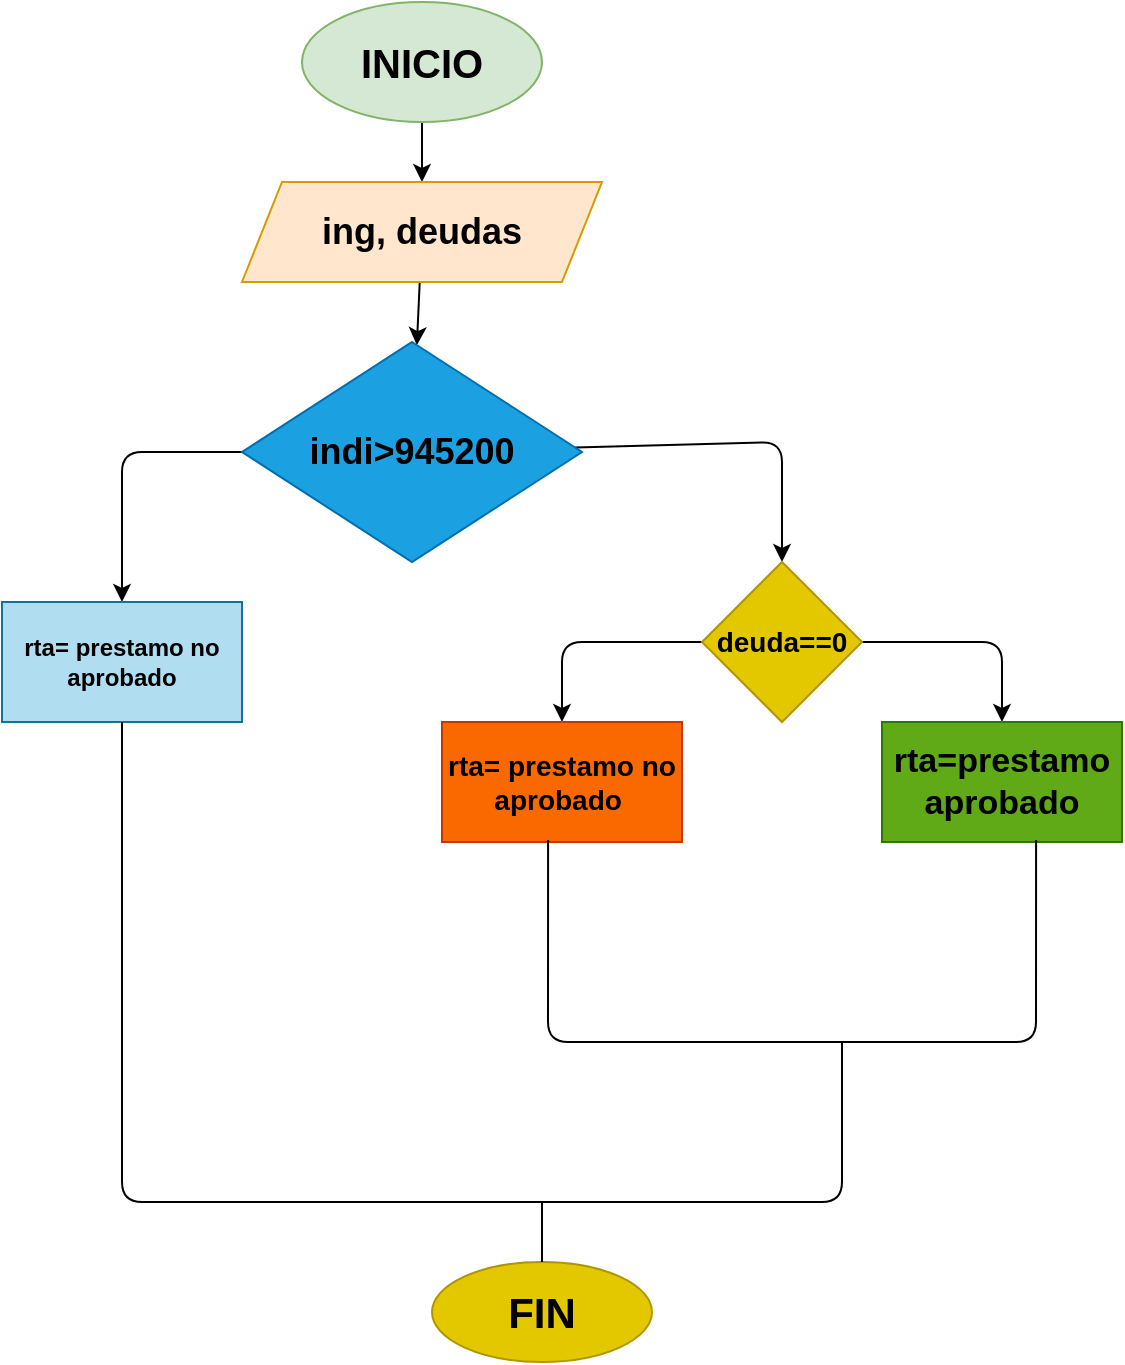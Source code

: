 <mxfile>
    <diagram id="a3lVrCJsOzsWg2PIiPJb" name="Página-1">
        <mxGraphModel dx="662" dy="411" grid="1" gridSize="10" guides="1" tooltips="1" connect="1" arrows="1" fold="1" page="1" pageScale="1" pageWidth="1654" pageHeight="2336" math="0" shadow="0">
            <root>
                <mxCell id="0"/>
                <mxCell id="1" parent="0"/>
                <mxCell id="4" value="" style="edgeStyle=none;html=1;fontSize=20;" parent="1" source="2" target="3" edge="1">
                    <mxGeometry relative="1" as="geometry"/>
                </mxCell>
                <mxCell id="2" value="&lt;b&gt;&lt;font color=&quot;#000000&quot; style=&quot;font-size: 20px;&quot;&gt;INICIO&lt;/font&gt;&lt;/b&gt;" style="ellipse;whiteSpace=wrap;html=1;fillColor=#d5e8d4;strokeColor=#82b366;" parent="1" vertex="1">
                    <mxGeometry x="200" y="40" width="120" height="60" as="geometry"/>
                </mxCell>
                <mxCell id="6" value="" style="edgeStyle=none;html=1;fontSize=18;" parent="1" source="3" target="5" edge="1">
                    <mxGeometry relative="1" as="geometry"/>
                </mxCell>
                <mxCell id="3" value="&lt;font color=&quot;#000000&quot; style=&quot;font-size: 18px;&quot;&gt;&lt;b&gt;ing, deudas&lt;/b&gt;&lt;/font&gt;" style="shape=parallelogram;perimeter=parallelogramPerimeter;whiteSpace=wrap;html=1;fixedSize=1;fillColor=#ffe6cc;strokeColor=#d79b00;" parent="1" vertex="1">
                    <mxGeometry x="170" y="130" width="180" height="50" as="geometry"/>
                </mxCell>
                <mxCell id="8" value="" style="edgeStyle=none;html=1;fontSize=18;" parent="1" source="5" target="7" edge="1">
                    <mxGeometry relative="1" as="geometry">
                        <Array as="points">
                            <mxPoint x="440" y="260"/>
                        </Array>
                    </mxGeometry>
                </mxCell>
                <mxCell id="20" value="" style="edgeStyle=none;html=1;fontSize=18;" parent="1" source="5" target="19" edge="1">
                    <mxGeometry relative="1" as="geometry">
                        <Array as="points">
                            <mxPoint x="110" y="265"/>
                        </Array>
                    </mxGeometry>
                </mxCell>
                <mxCell id="5" value="&lt;b&gt;&lt;font color=&quot;#000000&quot; style=&quot;font-size: 18px;&quot;&gt;indi&amp;gt;945200&lt;/font&gt;&lt;/b&gt;" style="rhombus;whiteSpace=wrap;html=1;fillColor=#1ba1e2;fontColor=#ffffff;strokeColor=#006EAF;" parent="1" vertex="1">
                    <mxGeometry x="170" y="210" width="170" height="110" as="geometry"/>
                </mxCell>
                <mxCell id="10" value="" style="edgeStyle=none;html=1;fontSize=18;" parent="1" source="7" target="9" edge="1">
                    <mxGeometry relative="1" as="geometry">
                        <Array as="points">
                            <mxPoint x="330" y="360"/>
                        </Array>
                    </mxGeometry>
                </mxCell>
                <mxCell id="12" value="" style="edgeStyle=none;html=1;fontSize=18;" parent="1" source="7" target="11" edge="1">
                    <mxGeometry relative="1" as="geometry">
                        <Array as="points">
                            <mxPoint x="550" y="360"/>
                        </Array>
                    </mxGeometry>
                </mxCell>
                <mxCell id="7" value="&lt;b&gt;&lt;font style=&quot;font-size: 14px;&quot;&gt;deuda==0&lt;/font&gt;&lt;/b&gt;" style="rhombus;whiteSpace=wrap;html=1;fillColor=#e3c800;fontColor=#000000;strokeColor=#B09500;" parent="1" vertex="1">
                    <mxGeometry x="400" y="320" width="80" height="80" as="geometry"/>
                </mxCell>
                <mxCell id="9" value="&lt;b&gt;&lt;font style=&quot;font-size: 14px;&quot;&gt;rta= prestamo no aprobado&amp;nbsp;&lt;/font&gt;&lt;/b&gt;" style="whiteSpace=wrap;html=1;fillColor=#fa6800;fontColor=#000000;strokeColor=#C73500;" parent="1" vertex="1">
                    <mxGeometry x="270" y="400" width="120" height="60" as="geometry"/>
                </mxCell>
                <mxCell id="11" value="&lt;b&gt;&lt;font color=&quot;#000000&quot; style=&quot;font-size: 17px;&quot;&gt;rta=prestamo aprobado&lt;/font&gt;&lt;/b&gt;" style="whiteSpace=wrap;html=1;fillColor=#60a917;fontColor=#ffffff;strokeColor=#2D7600;" parent="1" vertex="1">
                    <mxGeometry x="490" y="400" width="120" height="60" as="geometry"/>
                </mxCell>
                <mxCell id="13" value="" style="endArrow=none;html=1;fontSize=18;exitX=0.442;exitY=0.983;exitDx=0;exitDy=0;exitPerimeter=0;entryX=0.642;entryY=0.983;entryDx=0;entryDy=0;entryPerimeter=0;" parent="1" source="9" target="11" edge="1">
                    <mxGeometry width="50" height="50" relative="1" as="geometry">
                        <mxPoint x="450" y="520" as="sourcePoint"/>
                        <mxPoint x="500" y="470" as="targetPoint"/>
                        <Array as="points">
                            <mxPoint x="323" y="560"/>
                            <mxPoint x="440" y="560"/>
                            <mxPoint x="567" y="560"/>
                        </Array>
                    </mxGeometry>
                </mxCell>
                <mxCell id="19" value="&lt;b&gt;&lt;font color=&quot;#000000&quot;&gt;rta= prestamo no aprobado&lt;/font&gt;&lt;/b&gt;" style="whiteSpace=wrap;html=1;fillColor=#b1ddf0;strokeColor=#10739e;" parent="1" vertex="1">
                    <mxGeometry x="50" y="340" width="120" height="60" as="geometry"/>
                </mxCell>
                <mxCell id="21" value="" style="endArrow=none;html=1;fontSize=18;entryX=0.5;entryY=1;entryDx=0;entryDy=0;" parent="1" target="19" edge="1">
                    <mxGeometry width="50" height="50" relative="1" as="geometry">
                        <mxPoint x="340" y="640" as="sourcePoint"/>
                        <mxPoint x="170" y="480" as="targetPoint"/>
                        <Array as="points">
                            <mxPoint x="110" y="640"/>
                        </Array>
                    </mxGeometry>
                </mxCell>
                <mxCell id="22" value="" style="endArrow=none;html=1;fontSize=18;" parent="1" edge="1">
                    <mxGeometry width="50" height="50" relative="1" as="geometry">
                        <mxPoint x="340" y="640" as="sourcePoint"/>
                        <mxPoint x="470" y="560" as="targetPoint"/>
                        <Array as="points">
                            <mxPoint x="470" y="640"/>
                        </Array>
                    </mxGeometry>
                </mxCell>
                <mxCell id="23" value="&lt;b&gt;&lt;font style=&quot;font-size: 21px;&quot;&gt;FIN&lt;/font&gt;&lt;/b&gt;" style="ellipse;whiteSpace=wrap;html=1;fontSize=18;fillColor=#e3c800;fontColor=#000000;strokeColor=#B09500;" parent="1" vertex="1">
                    <mxGeometry x="265" y="670" width="110" height="50" as="geometry"/>
                </mxCell>
                <mxCell id="25" value="" style="endArrow=none;html=1;fontSize=18;entryX=0.5;entryY=0;entryDx=0;entryDy=0;" parent="1" target="23" edge="1">
                    <mxGeometry width="50" height="50" relative="1" as="geometry">
                        <mxPoint x="320" y="640" as="sourcePoint"/>
                        <mxPoint x="340" y="510" as="targetPoint"/>
                    </mxGeometry>
                </mxCell>
            </root>
        </mxGraphModel>
    </diagram>
</mxfile>